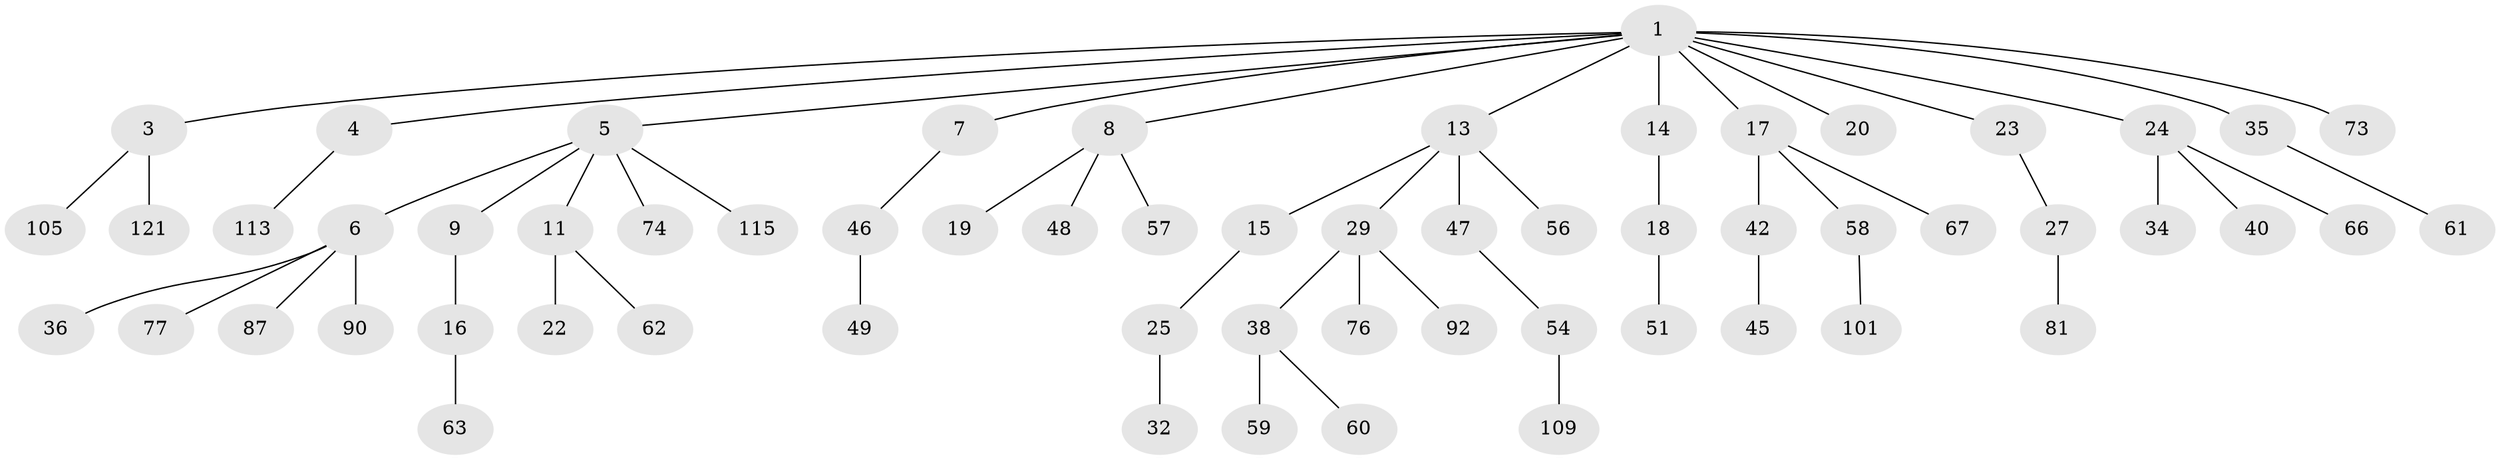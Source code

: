 // original degree distribution, {7: 0.00819672131147541, 8: 0.00819672131147541, 3: 0.13934426229508196, 2: 0.23770491803278687, 6: 0.00819672131147541, 5: 0.04918032786885246, 4: 0.040983606557377046, 1: 0.5081967213114754}
// Generated by graph-tools (version 1.1) at 2025/19/03/04/25 18:19:16]
// undirected, 61 vertices, 60 edges
graph export_dot {
graph [start="1"]
  node [color=gray90,style=filled];
  1 [super="+2"];
  3;
  4;
  5 [super="+41"];
  6;
  7 [super="+21+33"];
  8 [super="+10+55"];
  9 [super="+12"];
  11 [super="+26"];
  13;
  14 [super="+80+70+28"];
  15;
  16 [super="+53"];
  17 [super="+31+37+64"];
  18;
  19 [super="+78"];
  20 [super="+103"];
  22 [super="+79"];
  23;
  24;
  25 [super="+65"];
  27 [super="+30"];
  29;
  32 [super="+68"];
  34 [super="+43"];
  35 [super="+82"];
  36;
  38 [super="+52+39"];
  40;
  42 [super="+89"];
  45;
  46;
  47;
  48 [super="+83"];
  49 [super="+84"];
  51;
  54;
  56;
  57;
  58;
  59 [super="+72+69"];
  60;
  61;
  62;
  63;
  66 [super="+97"];
  67;
  73 [super="+116"];
  74 [super="+98"];
  76;
  77 [super="+111+120"];
  81 [super="+122+110+102"];
  87;
  90;
  92 [super="+99"];
  101;
  105;
  109;
  113;
  115;
  121;
  1 -- 3;
  1 -- 5;
  1 -- 7;
  1 -- 17;
  1 -- 20;
  1 -- 23;
  1 -- 35;
  1 -- 4;
  1 -- 8;
  1 -- 73;
  1 -- 13;
  1 -- 14;
  1 -- 24;
  3 -- 105;
  3 -- 121;
  4 -- 113;
  5 -- 6;
  5 -- 9;
  5 -- 11;
  5 -- 115;
  5 -- 74;
  6 -- 36;
  6 -- 77;
  6 -- 87;
  6 -- 90;
  7 -- 46;
  8 -- 57;
  8 -- 48;
  8 -- 19;
  9 -- 16;
  11 -- 22;
  11 -- 62;
  13 -- 15;
  13 -- 29;
  13 -- 47;
  13 -- 56;
  14 -- 18;
  15 -- 25;
  16 -- 63;
  17 -- 42;
  17 -- 58;
  17 -- 67;
  18 -- 51;
  23 -- 27;
  24 -- 34;
  24 -- 40;
  24 -- 66;
  25 -- 32;
  27 -- 81;
  29 -- 38;
  29 -- 76;
  29 -- 92;
  35 -- 61;
  38 -- 59;
  38 -- 60;
  42 -- 45;
  46 -- 49;
  47 -- 54;
  54 -- 109;
  58 -- 101;
}
